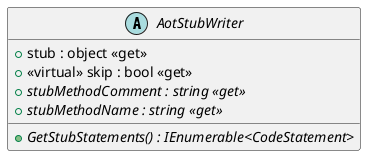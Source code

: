 @startuml
abstract class AotStubWriter {
    + stub : object <<get>>
    + <<virtual>> skip : bool <<get>>
    + {abstract} stubMethodComment : string <<get>>
    + {abstract} stubMethodName : string <<get>>
    + {abstract} GetStubStatements() : IEnumerable<CodeStatement>
}
@enduml
